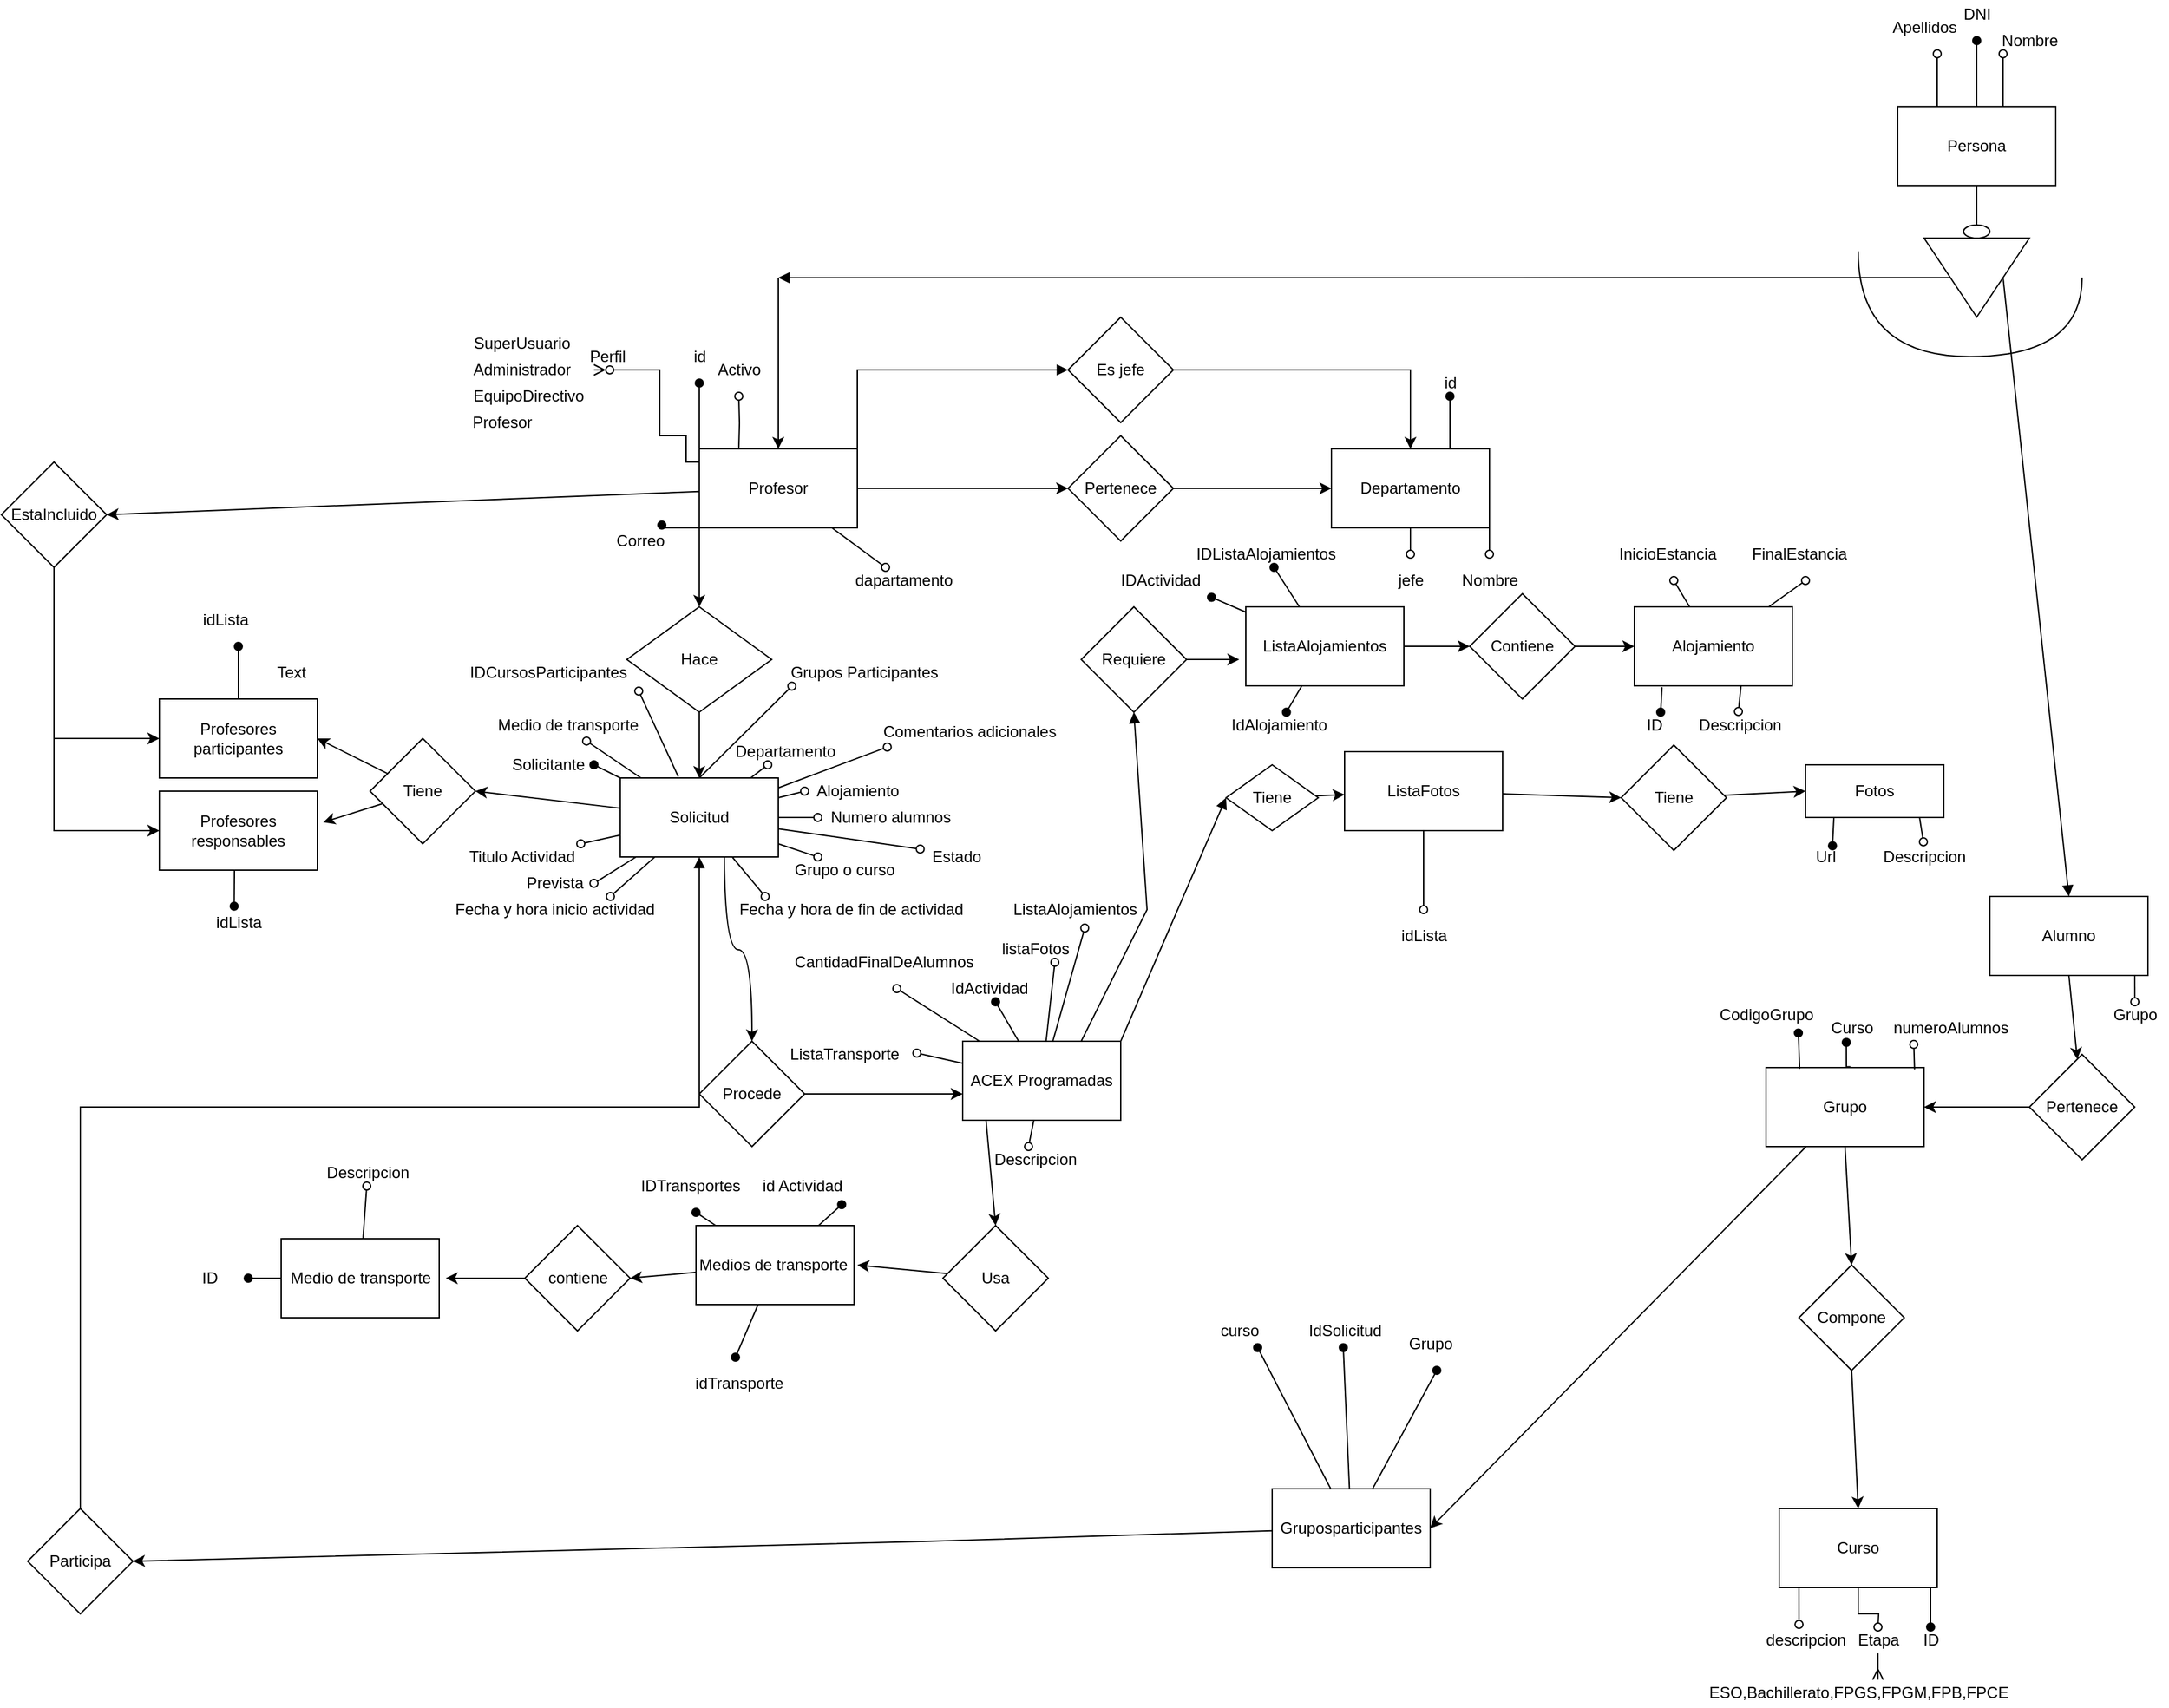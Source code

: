 <mxfile version="19.0.2" type="device"><diagram id="R2lEEEUBdFMjLlhIrx00" name="Page-1"><mxGraphModel dx="3546" dy="2181" grid="1" gridSize="10" guides="1" tooltips="1" connect="1" arrows="1" fold="1" page="1" pageScale="1" pageWidth="850" pageHeight="1100" math="0" shadow="0" extFonts="Permanent Marker^https://fonts.googleapis.com/css?family=Permanent+Marker"><root><mxCell id="0"/><mxCell id="1" parent="0"/><mxCell id="JxSoEKTKCqCzWXoLidXe-54" style="edgeStyle=orthogonalEdgeStyle;rounded=0;orthogonalLoop=1;jettySize=auto;html=1;endArrow=oval;endFill=1;entryX=0.831;entryY=-0.105;entryDx=0;entryDy=0;entryPerimeter=0;exitX=0;exitY=1;exitDx=0;exitDy=0;" edge="1" parent="1" source="JxSoEKTKCqCzWXoLidXe-1" target="JxSoEKTKCqCzWXoLidXe-55"><mxGeometry relative="1" as="geometry"><mxPoint x="-730" y="90" as="targetPoint"/></mxGeometry></mxCell><mxCell id="JxSoEKTKCqCzWXoLidXe-56" style="edgeStyle=orthogonalEdgeStyle;rounded=0;orthogonalLoop=1;jettySize=auto;html=1;endArrow=ERzeroToMany;endFill=0;" edge="1" parent="1" source="JxSoEKTKCqCzWXoLidXe-1"><mxGeometry relative="1" as="geometry"><mxPoint x="-770" as="targetPoint"/><Array as="points"><mxPoint x="-700" y="70"/><mxPoint x="-700" y="50"/><mxPoint x="-720" y="50"/><mxPoint x="-720"/></Array></mxGeometry></mxCell><mxCell id="JxSoEKTKCqCzWXoLidXe-62" style="edgeStyle=orthogonalEdgeStyle;rounded=0;orthogonalLoop=1;jettySize=auto;html=1;endArrow=oval;endFill=0;" edge="1" parent="1"><mxGeometry relative="1" as="geometry"><mxPoint x="-660" y="20" as="targetPoint"/><mxPoint x="-660" y="60" as="sourcePoint"/></mxGeometry></mxCell><mxCell id="JxSoEKTKCqCzWXoLidXe-126" style="edgeStyle=none;rounded=0;orthogonalLoop=1;jettySize=auto;html=1;entryX=0;entryY=0.5;entryDx=0;entryDy=0;endArrow=block;endFill=1;exitX=1;exitY=0;exitDx=0;exitDy=0;" edge="1" parent="1" source="JxSoEKTKCqCzWXoLidXe-1" target="JxSoEKTKCqCzWXoLidXe-2"><mxGeometry relative="1" as="geometry"><Array as="points"><mxPoint x="-570"/></Array></mxGeometry></mxCell><mxCell id="JxSoEKTKCqCzWXoLidXe-192" style="edgeStyle=none;rounded=0;orthogonalLoop=1;jettySize=auto;html=1;entryX=1;entryY=0.5;entryDx=0;entryDy=0;endArrow=classic;endFill=1;" edge="1" parent="1" source="JxSoEKTKCqCzWXoLidXe-1" target="JxSoEKTKCqCzWXoLidXe-191"><mxGeometry relative="1" as="geometry"/></mxCell><mxCell id="JxSoEKTKCqCzWXoLidXe-196" style="edgeStyle=none;rounded=0;orthogonalLoop=1;jettySize=auto;html=1;endArrow=oval;endFill=0;" edge="1" parent="1" source="JxSoEKTKCqCzWXoLidXe-1" target="JxSoEKTKCqCzWXoLidXe-195"><mxGeometry relative="1" as="geometry"/></mxCell><mxCell id="JxSoEKTKCqCzWXoLidXe-1" value="Profesor&lt;br&gt;" style="whiteSpace=wrap;html=1;" vertex="1" parent="1"><mxGeometry x="-690" y="60" width="120" height="60" as="geometry"/></mxCell><mxCell id="JxSoEKTKCqCzWXoLidXe-2" value="Es jefe" style="rhombus;whiteSpace=wrap;html=1;" vertex="1" parent="1"><mxGeometry x="-410" y="-40" width="80" height="80" as="geometry"/></mxCell><mxCell id="JxSoEKTKCqCzWXoLidXe-65" style="edgeStyle=orthogonalEdgeStyle;rounded=0;orthogonalLoop=1;jettySize=auto;html=1;exitX=0.75;exitY=0;exitDx=0;exitDy=0;endArrow=oval;endFill=1;" edge="1" parent="1" source="JxSoEKTKCqCzWXoLidXe-3"><mxGeometry relative="1" as="geometry"><mxPoint x="-120" y="20" as="targetPoint"/></mxGeometry></mxCell><mxCell id="JxSoEKTKCqCzWXoLidXe-69" style="edgeStyle=orthogonalEdgeStyle;rounded=0;orthogonalLoop=1;jettySize=auto;html=1;endArrow=oval;endFill=0;" edge="1" parent="1" source="JxSoEKTKCqCzWXoLidXe-3"><mxGeometry relative="1" as="geometry"><mxPoint x="-150" y="140" as="targetPoint"/></mxGeometry></mxCell><mxCell id="JxSoEKTKCqCzWXoLidXe-70" style="edgeStyle=orthogonalEdgeStyle;rounded=0;orthogonalLoop=1;jettySize=auto;html=1;endArrow=oval;endFill=0;exitX=1;exitY=1;exitDx=0;exitDy=0;" edge="1" parent="1" source="JxSoEKTKCqCzWXoLidXe-3"><mxGeometry relative="1" as="geometry"><mxPoint x="-90" y="140" as="targetPoint"/></mxGeometry></mxCell><mxCell id="JxSoEKTKCqCzWXoLidXe-3" value="Departamento" style="rounded=0;whiteSpace=wrap;html=1;" vertex="1" parent="1"><mxGeometry x="-210" y="60" width="120" height="60" as="geometry"/></mxCell><mxCell id="JxSoEKTKCqCzWXoLidXe-105" style="edgeStyle=none;rounded=0;orthogonalLoop=1;jettySize=auto;html=1;entryX=0.5;entryY=0;entryDx=0;entryDy=0;endArrow=classic;endFill=1;exitX=0.148;exitY=1.004;exitDx=0;exitDy=0;exitPerimeter=0;" edge="1" parent="1" source="JxSoEKTKCqCzWXoLidXe-4" target="JxSoEKTKCqCzWXoLidXe-104"><mxGeometry relative="1" as="geometry"/></mxCell><mxCell id="JxSoEKTKCqCzWXoLidXe-114" style="edgeStyle=none;rounded=0;orthogonalLoop=1;jettySize=auto;html=1;entryX=0.5;entryY=1;entryDx=0;entryDy=0;endArrow=block;endFill=1;exitX=0.75;exitY=0;exitDx=0;exitDy=0;" edge="1" parent="1" source="JxSoEKTKCqCzWXoLidXe-4" target="JxSoEKTKCqCzWXoLidXe-112"><mxGeometry relative="1" as="geometry"><Array as="points"><mxPoint x="-350" y="410"/></Array></mxGeometry></mxCell><mxCell id="JxSoEKTKCqCzWXoLidXe-121" style="edgeStyle=none;rounded=0;orthogonalLoop=1;jettySize=auto;html=1;entryX=0;entryY=0.5;entryDx=0;entryDy=0;endArrow=block;endFill=1;exitX=1;exitY=0;exitDx=0;exitDy=0;" edge="1" parent="1" source="JxSoEKTKCqCzWXoLidXe-4" target="JxSoEKTKCqCzWXoLidXe-120"><mxGeometry relative="1" as="geometry"><Array as="points"/></mxGeometry></mxCell><mxCell id="JxSoEKTKCqCzWXoLidXe-232" style="edgeStyle=none;rounded=0;orthogonalLoop=1;jettySize=auto;html=1;entryX=0.571;entryY=1;entryDx=0;entryDy=0;entryPerimeter=0;endArrow=oval;endFill=1;" edge="1" parent="1" source="JxSoEKTKCqCzWXoLidXe-4" target="JxSoEKTKCqCzWXoLidXe-231"><mxGeometry relative="1" as="geometry"/></mxCell><mxCell id="JxSoEKTKCqCzWXoLidXe-233" style="edgeStyle=none;rounded=0;orthogonalLoop=1;jettySize=auto;html=1;endArrow=oval;endFill=0;exitX=0.367;exitY=-0.017;exitDx=0;exitDy=0;exitPerimeter=0;entryX=1.031;entryY=1.2;entryDx=0;entryDy=0;entryPerimeter=0;" edge="1" parent="1" source="JxSoEKTKCqCzWXoLidXe-96" target="JxSoEKTKCqCzWXoLidXe-234"><mxGeometry relative="1" as="geometry"><mxPoint x="-520" y="590" as="targetPoint"/></mxGeometry></mxCell><mxCell id="JxSoEKTKCqCzWXoLidXe-235" style="edgeStyle=none;rounded=0;orthogonalLoop=1;jettySize=auto;html=1;endArrow=oval;endFill=0;entryX=0.079;entryY=1.012;entryDx=0;entryDy=0;entryPerimeter=0;exitX=0.5;exitY=0;exitDx=0;exitDy=0;" edge="1" parent="1" source="JxSoEKTKCqCzWXoLidXe-96" target="JxSoEKTKCqCzWXoLidXe-236"><mxGeometry relative="1" as="geometry"><mxPoint x="-330" y="510" as="targetPoint"/></mxGeometry></mxCell><mxCell id="JxSoEKTKCqCzWXoLidXe-263" style="edgeStyle=none;rounded=0;orthogonalLoop=1;jettySize=auto;html=1;endArrow=oval;endFill=0;" edge="1" parent="1" source="JxSoEKTKCqCzWXoLidXe-4"><mxGeometry relative="1" as="geometry"><mxPoint x="-420" y="450" as="targetPoint"/></mxGeometry></mxCell><mxCell id="JxSoEKTKCqCzWXoLidXe-266" style="edgeStyle=none;rounded=0;orthogonalLoop=1;jettySize=auto;html=1;endArrow=oval;endFill=0;entryX=1.052;entryY=0.45;entryDx=0;entryDy=0;entryPerimeter=0;" edge="1" parent="1" source="JxSoEKTKCqCzWXoLidXe-4" target="JxSoEKTKCqCzWXoLidXe-265"><mxGeometry relative="1" as="geometry"><mxPoint x="-520" y="550" as="targetPoint"/></mxGeometry></mxCell><mxCell id="JxSoEKTKCqCzWXoLidXe-267" style="edgeStyle=none;rounded=0;orthogonalLoop=1;jettySize=auto;html=1;endArrow=oval;endFill=0;entryX=0.57;entryY=1.2;entryDx=0;entryDy=0;entryPerimeter=0;" edge="1" parent="1" source="JxSoEKTKCqCzWXoLidXe-4" target="JxSoEKTKCqCzWXoLidXe-268"><mxGeometry relative="1" as="geometry"><mxPoint x="-380" y="430" as="targetPoint"/></mxGeometry></mxCell><mxCell id="JxSoEKTKCqCzWXoLidXe-269" style="edgeStyle=none;rounded=0;orthogonalLoop=1;jettySize=auto;html=1;endArrow=oval;endFill=0;" edge="1" parent="1" source="JxSoEKTKCqCzWXoLidXe-4"><mxGeometry relative="1" as="geometry"><mxPoint x="-440" y="590" as="targetPoint"/></mxGeometry></mxCell><mxCell id="JxSoEKTKCqCzWXoLidXe-272" style="edgeStyle=none;rounded=0;orthogonalLoop=1;jettySize=auto;html=1;endArrow=oval;endFill=0;" edge="1" parent="1" source="JxSoEKTKCqCzWXoLidXe-4"><mxGeometry relative="1" as="geometry"><mxPoint x="-540" y="470" as="targetPoint"/></mxGeometry></mxCell><mxCell id="JxSoEKTKCqCzWXoLidXe-4" value="ACEX Programadas" style="whiteSpace=wrap;html=1;" vertex="1" parent="1"><mxGeometry x="-490" y="510" width="120" height="60" as="geometry"/></mxCell><mxCell id="JxSoEKTKCqCzWXoLidXe-5" value="Hace" style="rhombus;whiteSpace=wrap;html=1;" vertex="1" parent="1"><mxGeometry x="-745" y="180" width="110" height="80" as="geometry"/></mxCell><mxCell id="JxSoEKTKCqCzWXoLidXe-9" value="Pertenece" style="rhombus;whiteSpace=wrap;html=1;" vertex="1" parent="1"><mxGeometry x="320" y="520" width="80" height="80" as="geometry"/></mxCell><mxCell id="JxSoEKTKCqCzWXoLidXe-10" value="Alumno" style="whiteSpace=wrap;html=1;" vertex="1" parent="1"><mxGeometry x="290" y="400" width="120" height="60" as="geometry"/></mxCell><mxCell id="JxSoEKTKCqCzWXoLidXe-215" style="edgeStyle=none;rounded=0;orthogonalLoop=1;jettySize=auto;html=1;entryX=1;entryY=0.5;entryDx=0;entryDy=0;endArrow=classic;endFill=1;" edge="1" parent="1" source="JxSoEKTKCqCzWXoLidXe-11" target="JxSoEKTKCqCzWXoLidXe-212"><mxGeometry relative="1" as="geometry"/></mxCell><mxCell id="JxSoEKTKCqCzWXoLidXe-11" value="Grupo&lt;br&gt;" style="whiteSpace=wrap;html=1;" vertex="1" parent="1"><mxGeometry x="120" y="530" width="120" height="60" as="geometry"/></mxCell><mxCell id="JxSoEKTKCqCzWXoLidXe-12" value="Compone&lt;br&gt;" style="rhombus;whiteSpace=wrap;html=1;" vertex="1" parent="1"><mxGeometry x="145" y="680" width="80" height="80" as="geometry"/></mxCell><mxCell id="JxSoEKTKCqCzWXoLidXe-73" style="edgeStyle=orthogonalEdgeStyle;rounded=0;orthogonalLoop=1;jettySize=auto;html=1;endArrow=oval;endFill=0;" edge="1" parent="1" source="JxSoEKTKCqCzWXoLidXe-13"><mxGeometry relative="1" as="geometry"><mxPoint x="205" y="955" as="targetPoint"/></mxGeometry></mxCell><mxCell id="JxSoEKTKCqCzWXoLidXe-76" style="edgeStyle=orthogonalEdgeStyle;rounded=0;orthogonalLoop=1;jettySize=auto;html=1;endArrow=oval;endFill=0;exitX=0;exitY=1;exitDx=0;exitDy=0;entryX=0.438;entryY=-0.1;entryDx=0;entryDy=0;entryPerimeter=0;" edge="1" parent="1" source="JxSoEKTKCqCzWXoLidXe-13" target="JxSoEKTKCqCzWXoLidXe-75"><mxGeometry relative="1" as="geometry"><mxPoint x="145" y="945" as="targetPoint"/></mxGeometry></mxCell><mxCell id="JxSoEKTKCqCzWXoLidXe-13" value="Curso" style="whiteSpace=wrap;html=1;rotation=0;" vertex="1" parent="1"><mxGeometry x="130" y="865" width="120" height="60" as="geometry"/></mxCell><mxCell id="JxSoEKTKCqCzWXoLidXe-15" value="" style="endArrow=classic;html=1;rounded=0;entryX=0.5;entryY=0;entryDx=0;entryDy=0;exitX=1;exitY=0.5;exitDx=0;exitDy=0;" edge="1" parent="1" source="JxSoEKTKCqCzWXoLidXe-2" target="JxSoEKTKCqCzWXoLidXe-3"><mxGeometry width="50" height="50" relative="1" as="geometry"><mxPoint x="-440" y="380" as="sourcePoint"/><mxPoint x="-390" y="330" as="targetPoint"/><Array as="points"><mxPoint x="-150"/></Array></mxGeometry></mxCell><mxCell id="JxSoEKTKCqCzWXoLidXe-16" value="Pertenece" style="rhombus;whiteSpace=wrap;html=1;" vertex="1" parent="1"><mxGeometry x="-410" y="50" width="80" height="80" as="geometry"/></mxCell><mxCell id="JxSoEKTKCqCzWXoLidXe-17" value="" style="endArrow=classic;html=1;rounded=0;entryX=0;entryY=0.5;entryDx=0;entryDy=0;exitX=1;exitY=0.5;exitDx=0;exitDy=0;" edge="1" parent="1" source="JxSoEKTKCqCzWXoLidXe-1" target="JxSoEKTKCqCzWXoLidXe-16"><mxGeometry width="50" height="50" relative="1" as="geometry"><mxPoint x="390" y="430" as="sourcePoint"/><mxPoint x="440" y="380" as="targetPoint"/></mxGeometry></mxCell><mxCell id="JxSoEKTKCqCzWXoLidXe-18" value="" style="endArrow=classic;html=1;rounded=0;entryX=0;entryY=0.5;entryDx=0;entryDy=0;exitX=1;exitY=0.5;exitDx=0;exitDy=0;" edge="1" parent="1" source="JxSoEKTKCqCzWXoLidXe-16" target="JxSoEKTKCqCzWXoLidXe-3"><mxGeometry width="50" height="50" relative="1" as="geometry"><mxPoint x="-440" y="380" as="sourcePoint"/><mxPoint x="-390" y="330" as="targetPoint"/></mxGeometry></mxCell><mxCell id="JxSoEKTKCqCzWXoLidXe-21" value="" style="endArrow=classic;html=1;rounded=0;exitX=0.5;exitY=1;exitDx=0;exitDy=0;entryX=0.5;entryY=0;entryDx=0;entryDy=0;" edge="1" parent="1" source="JxSoEKTKCqCzWXoLidXe-5" target="JxSoEKTKCqCzWXoLidXe-96"><mxGeometry width="50" height="50" relative="1" as="geometry"><mxPoint x="-390" y="320" as="sourcePoint"/><mxPoint x="-770" y="290" as="targetPoint"/></mxGeometry></mxCell><mxCell id="JxSoEKTKCqCzWXoLidXe-23" value="" style="endArrow=classic;html=1;rounded=0;exitX=0.5;exitY=1;exitDx=0;exitDy=0;" edge="1" parent="1" source="JxSoEKTKCqCzWXoLidXe-10" target="JxSoEKTKCqCzWXoLidXe-9"><mxGeometry width="50" height="50" relative="1" as="geometry"><mxPoint x="205" y="500" as="sourcePoint"/><mxPoint x="255" y="450" as="targetPoint"/></mxGeometry></mxCell><mxCell id="JxSoEKTKCqCzWXoLidXe-24" value="" style="endArrow=classic;html=1;rounded=0;exitX=0;exitY=0.5;exitDx=0;exitDy=0;entryX=1;entryY=0.5;entryDx=0;entryDy=0;" edge="1" parent="1" source="JxSoEKTKCqCzWXoLidXe-9" target="JxSoEKTKCqCzWXoLidXe-11"><mxGeometry width="50" height="50" relative="1" as="geometry"><mxPoint x="205" y="500" as="sourcePoint"/><mxPoint x="255" y="450" as="targetPoint"/></mxGeometry></mxCell><mxCell id="JxSoEKTKCqCzWXoLidXe-25" value="" style="endArrow=classic;html=1;rounded=0;exitX=0.5;exitY=1;exitDx=0;exitDy=0;entryX=0.5;entryY=0;entryDx=0;entryDy=0;" edge="1" parent="1" source="JxSoEKTKCqCzWXoLidXe-11" target="JxSoEKTKCqCzWXoLidXe-12"><mxGeometry width="50" height="50" relative="1" as="geometry"><mxPoint x="390" y="430" as="sourcePoint"/><mxPoint x="440" y="380" as="targetPoint"/></mxGeometry></mxCell><mxCell id="JxSoEKTKCqCzWXoLidXe-26" value="" style="endArrow=classic;html=1;rounded=0;entryX=0.5;entryY=0;entryDx=0;entryDy=0;exitX=0.5;exitY=1;exitDx=0;exitDy=0;" edge="1" parent="1" source="JxSoEKTKCqCzWXoLidXe-12" target="JxSoEKTKCqCzWXoLidXe-13"><mxGeometry width="50" height="50" relative="1" as="geometry"><mxPoint x="308" y="895" as="sourcePoint"/><mxPoint x="485" y="555" as="targetPoint"/></mxGeometry></mxCell><mxCell id="JxSoEKTKCqCzWXoLidXe-33" value="" style="endArrow=classic;html=1;rounded=0;entryX=0.5;entryY=0;entryDx=0;entryDy=0;exitX=0;exitY=1;exitDx=0;exitDy=0;" edge="1" parent="1" source="JxSoEKTKCqCzWXoLidXe-1" target="JxSoEKTKCqCzWXoLidXe-5"><mxGeometry width="50" height="50" relative="1" as="geometry"><mxPoint x="90" y="260" as="sourcePoint"/><mxPoint x="140" y="210" as="targetPoint"/></mxGeometry></mxCell><mxCell id="JxSoEKTKCqCzWXoLidXe-46" style="edgeStyle=orthogonalEdgeStyle;rounded=0;orthogonalLoop=1;jettySize=auto;html=1;endArrow=oval;endFill=1;" edge="1" parent="1" source="JxSoEKTKCqCzWXoLidXe-34"><mxGeometry relative="1" as="geometry"><mxPoint x="280" y="-250.09" as="targetPoint"/></mxGeometry></mxCell><mxCell id="JxSoEKTKCqCzWXoLidXe-48" style="edgeStyle=orthogonalEdgeStyle;rounded=0;orthogonalLoop=1;jettySize=auto;html=1;endArrow=oval;endFill=0;" edge="1" parent="1" source="JxSoEKTKCqCzWXoLidXe-34"><mxGeometry relative="1" as="geometry"><mxPoint x="300" y="-240.09" as="targetPoint"/><Array as="points"><mxPoint x="300" y="-230.09"/></Array></mxGeometry></mxCell><mxCell id="JxSoEKTKCqCzWXoLidXe-34" value="Persona&lt;br&gt;" style="rounded=0;whiteSpace=wrap;html=1;" vertex="1" parent="1"><mxGeometry x="220" y="-200.09" width="120" height="60" as="geometry"/></mxCell><mxCell id="JxSoEKTKCqCzWXoLidXe-127" style="edgeStyle=none;rounded=0;orthogonalLoop=1;jettySize=auto;html=1;exitX=0.5;exitY=0;exitDx=0;exitDy=0;entryX=0.5;entryY=0;entryDx=0;entryDy=0;endArrow=block;endFill=1;" edge="1" parent="1" source="JxSoEKTKCqCzWXoLidXe-35" target="JxSoEKTKCqCzWXoLidXe-10"><mxGeometry relative="1" as="geometry"/></mxCell><mxCell id="JxSoEKTKCqCzWXoLidXe-128" style="edgeStyle=none;rounded=0;orthogonalLoop=1;jettySize=auto;html=1;exitX=0.5;exitY=1;exitDx=0;exitDy=0;endArrow=block;endFill=1;" edge="1" parent="1" source="JxSoEKTKCqCzWXoLidXe-35"><mxGeometry relative="1" as="geometry"><mxPoint x="-630.0" y="-70" as="targetPoint"/></mxGeometry></mxCell><mxCell id="JxSoEKTKCqCzWXoLidXe-35" value="" style="triangle;whiteSpace=wrap;html=1;rotation=90;" vertex="1" parent="1"><mxGeometry x="250" y="-110.09" width="60" height="80" as="geometry"/></mxCell><mxCell id="JxSoEKTKCqCzWXoLidXe-36" value="" style="ellipse;whiteSpace=wrap;html=1;" vertex="1" parent="1"><mxGeometry x="270" y="-110.09" width="20" height="10" as="geometry"/></mxCell><mxCell id="JxSoEKTKCqCzWXoLidXe-37" value="" style="endArrow=none;html=1;rounded=0;entryX=0.5;entryY=1;entryDx=0;entryDy=0;exitX=0.5;exitY=0;exitDx=0;exitDy=0;" edge="1" parent="1" source="JxSoEKTKCqCzWXoLidXe-36" target="JxSoEKTKCqCzWXoLidXe-34"><mxGeometry width="50" height="50" relative="1" as="geometry"><mxPoint x="130" y="-60.09" as="sourcePoint"/><mxPoint x="180" y="-110.09" as="targetPoint"/></mxGeometry></mxCell><mxCell id="JxSoEKTKCqCzWXoLidXe-38" value="" style="endArrow=none;html=1;rounded=0;edgeStyle=orthogonalEdgeStyle;curved=1;" edge="1" parent="1"><mxGeometry width="50" height="50" relative="1" as="geometry"><mxPoint x="360" y="-70.09" as="sourcePoint"/><mxPoint x="190" y="-90.09" as="targetPoint"/><Array as="points"><mxPoint x="360" y="-10.09"/><mxPoint x="190" y="-10.09"/></Array></mxGeometry></mxCell><mxCell id="JxSoEKTKCqCzWXoLidXe-41" value="" style="endArrow=classic;html=1;rounded=0;entryX=0.5;entryY=0;entryDx=0;entryDy=0;" edge="1" parent="1" target="JxSoEKTKCqCzWXoLidXe-1"><mxGeometry width="50" height="50" relative="1" as="geometry"><mxPoint x="-630" y="-70" as="sourcePoint"/><mxPoint x="-620" y="-40" as="targetPoint"/></mxGeometry></mxCell><mxCell id="JxSoEKTKCqCzWXoLidXe-47" value="DNI" style="text;html=1;align=center;verticalAlign=middle;resizable=0;points=[];autosize=1;strokeColor=none;fillColor=none;" vertex="1" parent="1"><mxGeometry x="260" y="-280.09" width="40" height="20" as="geometry"/></mxCell><mxCell id="JxSoEKTKCqCzWXoLidXe-49" value="Nombre" style="text;html=1;align=center;verticalAlign=middle;resizable=0;points=[];autosize=1;strokeColor=none;fillColor=none;" vertex="1" parent="1"><mxGeometry x="290" y="-260.09" width="60" height="20" as="geometry"/></mxCell><mxCell id="JxSoEKTKCqCzWXoLidXe-50" style="edgeStyle=orthogonalEdgeStyle;rounded=0;orthogonalLoop=1;jettySize=auto;html=1;endArrow=oval;endFill=0;" edge="1" parent="1"><mxGeometry relative="1" as="geometry"><mxPoint x="250" y="-240.09" as="targetPoint"/><mxPoint x="250" y="-200.09" as="sourcePoint"/><Array as="points"><mxPoint x="250" y="-230.09"/></Array></mxGeometry></mxCell><mxCell id="JxSoEKTKCqCzWXoLidXe-51" value="Apellidos" style="text;html=1;align=center;verticalAlign=middle;resizable=0;points=[];autosize=1;strokeColor=none;fillColor=none;" vertex="1" parent="1"><mxGeometry x="210" y="-270.09" width="60" height="20" as="geometry"/></mxCell><mxCell id="JxSoEKTKCqCzWXoLidXe-52" style="edgeStyle=orthogonalEdgeStyle;rounded=0;orthogonalLoop=1;jettySize=auto;html=1;endArrow=oval;endFill=1;" edge="1" parent="1"><mxGeometry relative="1" as="geometry"><mxPoint x="-690" y="10" as="targetPoint"/><mxPoint x="-690" y="60" as="sourcePoint"/></mxGeometry></mxCell><mxCell id="JxSoEKTKCqCzWXoLidXe-53" value="id" style="text;html=1;align=center;verticalAlign=middle;resizable=0;points=[];autosize=1;strokeColor=none;fillColor=none;" vertex="1" parent="1"><mxGeometry x="-700" y="-20" width="20" height="20" as="geometry"/></mxCell><mxCell id="JxSoEKTKCqCzWXoLidXe-55" value="Correo" style="text;html=1;align=center;verticalAlign=middle;resizable=0;points=[];autosize=1;strokeColor=none;fillColor=none;" vertex="1" parent="1"><mxGeometry x="-760" y="120" width="50" height="20" as="geometry"/></mxCell><mxCell id="JxSoEKTKCqCzWXoLidXe-57" value="SuperUsuario" style="text;html=1;align=center;verticalAlign=middle;resizable=0;points=[];autosize=1;strokeColor=none;fillColor=none;" vertex="1" parent="1"><mxGeometry x="-870" y="-30" width="90" height="20" as="geometry"/></mxCell><mxCell id="JxSoEKTKCqCzWXoLidXe-59" value="Administrador" style="text;html=1;align=center;verticalAlign=middle;resizable=0;points=[];autosize=1;strokeColor=none;fillColor=none;" vertex="1" parent="1"><mxGeometry x="-870" y="-10" width="90" height="20" as="geometry"/></mxCell><mxCell id="JxSoEKTKCqCzWXoLidXe-60" value="EquipoDirectivo" style="text;html=1;align=center;verticalAlign=middle;resizable=0;points=[];autosize=1;strokeColor=none;fillColor=none;" vertex="1" parent="1"><mxGeometry x="-870" y="10" width="100" height="20" as="geometry"/></mxCell><mxCell id="JxSoEKTKCqCzWXoLidXe-61" value="Profesor" style="text;html=1;align=center;verticalAlign=middle;resizable=0;points=[];autosize=1;strokeColor=none;fillColor=none;" vertex="1" parent="1"><mxGeometry x="-870" y="30" width="60" height="20" as="geometry"/></mxCell><mxCell id="JxSoEKTKCqCzWXoLidXe-63" value="Activo" style="text;html=1;align=center;verticalAlign=middle;resizable=0;points=[];autosize=1;strokeColor=none;fillColor=none;" vertex="1" parent="1"><mxGeometry x="-685" y="-10" width="50" height="20" as="geometry"/></mxCell><mxCell id="JxSoEKTKCqCzWXoLidXe-64" value="id" style="text;html=1;align=center;verticalAlign=middle;resizable=0;points=[];autosize=1;strokeColor=none;fillColor=none;" vertex="1" parent="1"><mxGeometry x="-130" width="20" height="20" as="geometry"/></mxCell><mxCell id="JxSoEKTKCqCzWXoLidXe-66" value="jefe" style="text;html=1;align=center;verticalAlign=middle;resizable=0;points=[];autosize=1;strokeColor=none;fillColor=none;" vertex="1" parent="1"><mxGeometry x="-165" y="150" width="30" height="20" as="geometry"/></mxCell><mxCell id="JxSoEKTKCqCzWXoLidXe-72" value="Nombre" style="text;html=1;align=center;verticalAlign=middle;resizable=0;points=[];autosize=1;strokeColor=none;fillColor=none;" vertex="1" parent="1"><mxGeometry x="-120" y="150" width="60" height="20" as="geometry"/></mxCell><mxCell id="JxSoEKTKCqCzWXoLidXe-82" style="edgeStyle=orthogonalEdgeStyle;rounded=0;orthogonalLoop=1;jettySize=auto;html=1;endArrow=ERmany;endFill=0;" edge="1" parent="1" source="JxSoEKTKCqCzWXoLidXe-74"><mxGeometry relative="1" as="geometry"><mxPoint x="205" y="995" as="targetPoint"/></mxGeometry></mxCell><mxCell id="JxSoEKTKCqCzWXoLidXe-74" value="Etapa" style="text;html=1;align=center;verticalAlign=middle;resizable=0;points=[];autosize=1;strokeColor=none;fillColor=none;" vertex="1" parent="1"><mxGeometry x="180" y="955" width="50" height="20" as="geometry"/></mxCell><mxCell id="JxSoEKTKCqCzWXoLidXe-75" value="descripcion" style="text;html=1;align=center;verticalAlign=middle;resizable=0;points=[];autosize=1;strokeColor=none;fillColor=none;" vertex="1" parent="1"><mxGeometry x="110" y="955" width="80" height="20" as="geometry"/></mxCell><mxCell id="JxSoEKTKCqCzWXoLidXe-79" style="edgeStyle=orthogonalEdgeStyle;rounded=0;orthogonalLoop=1;jettySize=auto;html=1;endArrow=oval;endFill=1;" edge="1" parent="1"><mxGeometry relative="1" as="geometry"><mxPoint x="245" y="955" as="targetPoint"/><mxPoint x="245" y="925" as="sourcePoint"/></mxGeometry></mxCell><mxCell id="JxSoEKTKCqCzWXoLidXe-81" value="ID" style="text;html=1;align=center;verticalAlign=middle;resizable=0;points=[];autosize=1;strokeColor=none;fillColor=none;" vertex="1" parent="1"><mxGeometry x="230" y="955" width="30" height="20" as="geometry"/></mxCell><mxCell id="JxSoEKTKCqCzWXoLidXe-83" value="ESO,Bachillerato,FPGS,FPGM,FPB,FPCE" style="text;html=1;align=center;verticalAlign=middle;resizable=0;points=[];autosize=1;strokeColor=none;fillColor=none;" vertex="1" parent="1"><mxGeometry x="70" y="995" width="240" height="20" as="geometry"/></mxCell><mxCell id="JxSoEKTKCqCzWXoLidXe-84" value="Perfil" style="text;html=1;align=center;verticalAlign=middle;resizable=0;points=[];autosize=1;strokeColor=none;fillColor=none;" vertex="1" parent="1"><mxGeometry x="-780" y="-20" width="40" height="20" as="geometry"/></mxCell><mxCell id="JxSoEKTKCqCzWXoLidXe-85" value="numeroAlumnos" style="text;html=1;align=center;verticalAlign=middle;resizable=0;points=[];autosize=1;strokeColor=none;fillColor=none;" vertex="1" parent="1"><mxGeometry x="210" y="490" width="100" height="20" as="geometry"/></mxCell><mxCell id="JxSoEKTKCqCzWXoLidXe-86" value="Curso" style="text;html=1;align=center;verticalAlign=middle;resizable=0;points=[];autosize=1;strokeColor=none;fillColor=none;" vertex="1" parent="1"><mxGeometry x="160" y="490" width="50" height="20" as="geometry"/></mxCell><mxCell id="JxSoEKTKCqCzWXoLidXe-87" value="CodigoGrupo" style="text;html=1;align=center;verticalAlign=middle;resizable=0;points=[];autosize=1;strokeColor=none;fillColor=none;" vertex="1" parent="1"><mxGeometry x="75" y="480" width="90" height="20" as="geometry"/></mxCell><mxCell id="JxSoEKTKCqCzWXoLidXe-90" style="edgeStyle=orthogonalEdgeStyle;rounded=0;orthogonalLoop=1;jettySize=auto;html=1;endArrow=oval;endFill=1;exitX=0.534;exitY=-0.011;exitDx=0;exitDy=0;entryX=0.419;entryY=1.044;entryDx=0;entryDy=0;entryPerimeter=0;exitPerimeter=0;" edge="1" parent="1" source="JxSoEKTKCqCzWXoLidXe-11" target="JxSoEKTKCqCzWXoLidXe-86"><mxGeometry relative="1" as="geometry"><mxPoint x="179.54" y="488" as="targetPoint"/><mxPoint x="179.5" y="460" as="sourcePoint"/></mxGeometry></mxCell><mxCell id="JxSoEKTKCqCzWXoLidXe-91" style="edgeStyle=orthogonalEdgeStyle;rounded=0;orthogonalLoop=1;jettySize=auto;html=1;endArrow=oval;endFill=0;exitX=0.94;exitY=0.023;exitDx=0;exitDy=0;entryX=0.222;entryY=1.121;entryDx=0;entryDy=0;entryPerimeter=0;exitPerimeter=0;" edge="1" parent="1" source="JxSoEKTKCqCzWXoLidXe-11" target="JxSoEKTKCqCzWXoLidXe-85"><mxGeometry relative="1" as="geometry"><mxPoint x="240.04" y="488" as="targetPoint"/><mxPoint x="240" y="460" as="sourcePoint"/></mxGeometry></mxCell><mxCell id="JxSoEKTKCqCzWXoLidXe-92" style="edgeStyle=orthogonalEdgeStyle;rounded=0;orthogonalLoop=1;jettySize=auto;html=1;endArrow=oval;endFill=1;exitX=0.213;exitY=0.015;exitDx=0;exitDy=0;entryX=0.773;entryY=1.185;entryDx=0;entryDy=0;entryPerimeter=0;exitPerimeter=0;" edge="1" parent="1" source="JxSoEKTKCqCzWXoLidXe-11" target="JxSoEKTKCqCzWXoLidXe-87"><mxGeometry relative="1" as="geometry"><mxPoint x="140" y="470" as="targetPoint"/><mxPoint x="140" y="460" as="sourcePoint"/></mxGeometry></mxCell><mxCell id="JxSoEKTKCqCzWXoLidXe-93" value="Grupo" style="text;html=1;align=center;verticalAlign=middle;resizable=0;points=[];autosize=1;strokeColor=none;fillColor=none;" vertex="1" parent="1"><mxGeometry x="375" y="480" width="50" height="20" as="geometry"/></mxCell><mxCell id="JxSoEKTKCqCzWXoLidXe-94" style="edgeStyle=orthogonalEdgeStyle;rounded=0;orthogonalLoop=1;jettySize=auto;html=1;endArrow=oval;endFill=0;entryX=0.438;entryY=-0.1;entryDx=0;entryDy=0;entryPerimeter=0;" edge="1" parent="1"><mxGeometry relative="1" as="geometry"><mxPoint x="400.04" y="480" as="targetPoint"/><mxPoint x="400" y="460" as="sourcePoint"/></mxGeometry></mxCell><mxCell id="JxSoEKTKCqCzWXoLidXe-99" style="edgeStyle=orthogonalEdgeStyle;curved=1;rounded=0;orthogonalLoop=1;jettySize=auto;html=1;endArrow=classic;endFill=1;" edge="1" parent="1" target="JxSoEKTKCqCzWXoLidXe-98"><mxGeometry relative="1" as="geometry"><mxPoint x="-671" y="370" as="sourcePoint"/></mxGeometry></mxCell><mxCell id="JxSoEKTKCqCzWXoLidXe-149" style="edgeStyle=none;rounded=0;orthogonalLoop=1;jettySize=auto;html=1;endArrow=oval;endFill=1;entryX=1;entryY=0.5;entryDx=0;entryDy=0;entryPerimeter=0;" edge="1" parent="1" source="JxSoEKTKCqCzWXoLidXe-96" target="JxSoEKTKCqCzWXoLidXe-150"><mxGeometry relative="1" as="geometry"><mxPoint x="-790.0" y="340" as="targetPoint"/></mxGeometry></mxCell><mxCell id="JxSoEKTKCqCzWXoLidXe-151" style="edgeStyle=none;rounded=0;orthogonalLoop=1;jettySize=auto;html=1;endArrow=oval;endFill=0;" edge="1" parent="1" source="JxSoEKTKCqCzWXoLidXe-96" target="JxSoEKTKCqCzWXoLidXe-152"><mxGeometry relative="1" as="geometry"><mxPoint x="-780.0" y="310" as="targetPoint"/></mxGeometry></mxCell><mxCell id="JxSoEKTKCqCzWXoLidXe-153" style="edgeStyle=none;rounded=0;orthogonalLoop=1;jettySize=auto;html=1;endArrow=oval;endFill=0;" edge="1" parent="1" source="JxSoEKTKCqCzWXoLidXe-96"><mxGeometry relative="1" as="geometry"><mxPoint x="-780.0" y="360" as="targetPoint"/></mxGeometry></mxCell><mxCell id="JxSoEKTKCqCzWXoLidXe-155" style="edgeStyle=none;rounded=0;orthogonalLoop=1;jettySize=auto;html=1;endArrow=oval;endFill=0;" edge="1" parent="1" source="JxSoEKTKCqCzWXoLidXe-96"><mxGeometry relative="1" as="geometry"><mxPoint x="-770" y="390" as="targetPoint"/></mxGeometry></mxCell><mxCell id="JxSoEKTKCqCzWXoLidXe-157" style="edgeStyle=none;rounded=0;orthogonalLoop=1;jettySize=auto;html=1;endArrow=oval;endFill=0;entryX=0.62;entryY=1.098;entryDx=0;entryDy=0;entryPerimeter=0;" edge="1" parent="1" source="JxSoEKTKCqCzWXoLidXe-96" target="JxSoEKTKCqCzWXoLidXe-158"><mxGeometry relative="1" as="geometry"><mxPoint x="-750" y="290.0" as="targetPoint"/></mxGeometry></mxCell><mxCell id="JxSoEKTKCqCzWXoLidXe-160" style="edgeStyle=none;rounded=0;orthogonalLoop=1;jettySize=auto;html=1;entryX=0.75;entryY=0;entryDx=0;entryDy=0;entryPerimeter=0;endArrow=oval;endFill=0;" edge="1" parent="1" source="JxSoEKTKCqCzWXoLidXe-96" target="JxSoEKTKCqCzWXoLidXe-159"><mxGeometry relative="1" as="geometry"/></mxCell><mxCell id="JxSoEKTKCqCzWXoLidXe-161" style="edgeStyle=none;rounded=0;orthogonalLoop=1;jettySize=auto;html=1;endArrow=oval;endFill=0;" edge="1" parent="1" source="JxSoEKTKCqCzWXoLidXe-96"><mxGeometry relative="1" as="geometry"><mxPoint x="-640" y="400" as="targetPoint"/></mxGeometry></mxCell><mxCell id="JxSoEKTKCqCzWXoLidXe-164" style="edgeStyle=none;rounded=0;orthogonalLoop=1;jettySize=auto;html=1;endArrow=oval;endFill=0;" edge="1" parent="1" source="JxSoEKTKCqCzWXoLidXe-96"><mxGeometry relative="1" as="geometry"><mxPoint x="-600" y="370" as="targetPoint"/></mxGeometry></mxCell><mxCell id="JxSoEKTKCqCzWXoLidXe-166" style="edgeStyle=none;rounded=0;orthogonalLoop=1;jettySize=auto;html=1;endArrow=oval;endFill=0;" edge="1" parent="1" source="JxSoEKTKCqCzWXoLidXe-96"><mxGeometry relative="1" as="geometry"><mxPoint x="-600" y="340.0" as="targetPoint"/></mxGeometry></mxCell><mxCell id="JxSoEKTKCqCzWXoLidXe-168" style="edgeStyle=none;rounded=0;orthogonalLoop=1;jettySize=auto;html=1;endArrow=oval;endFill=0;" edge="1" parent="1" source="JxSoEKTKCqCzWXoLidXe-96"><mxGeometry relative="1" as="geometry"><mxPoint x="-610" y="320.0" as="targetPoint"/></mxGeometry></mxCell><mxCell id="JxSoEKTKCqCzWXoLidXe-175" style="edgeStyle=none;rounded=0;orthogonalLoop=1;jettySize=auto;html=1;entryX=0.085;entryY=1.075;entryDx=0;entryDy=0;entryPerimeter=0;endArrow=oval;endFill=0;" edge="1" parent="1" source="JxSoEKTKCqCzWXoLidXe-96" target="JxSoEKTKCqCzWXoLidXe-174"><mxGeometry relative="1" as="geometry"/></mxCell><mxCell id="JxSoEKTKCqCzWXoLidXe-188" style="edgeStyle=none;rounded=0;orthogonalLoop=1;jettySize=auto;html=1;entryX=1;entryY=0.5;entryDx=0;entryDy=0;endArrow=classic;endFill=1;" edge="1" parent="1" source="JxSoEKTKCqCzWXoLidXe-96" target="JxSoEKTKCqCzWXoLidXe-186"><mxGeometry relative="1" as="geometry"/></mxCell><mxCell id="JxSoEKTKCqCzWXoLidXe-274" style="edgeStyle=none;rounded=0;orthogonalLoop=1;jettySize=auto;html=1;entryX=-0.045;entryY=0.2;entryDx=0;entryDy=0;entryPerimeter=0;endArrow=oval;endFill=0;" edge="1" parent="1" source="JxSoEKTKCqCzWXoLidXe-96" target="JxSoEKTKCqCzWXoLidXe-273"><mxGeometry relative="1" as="geometry"/></mxCell><mxCell id="JxSoEKTKCqCzWXoLidXe-96" value="Solicitud" style="whiteSpace=wrap;html=1;" vertex="1" parent="1"><mxGeometry x="-750" y="310" width="120" height="60" as="geometry"/></mxCell><mxCell id="JxSoEKTKCqCzWXoLidXe-102" style="rounded=0;orthogonalLoop=1;jettySize=auto;html=1;entryX=0;entryY=0.667;entryDx=0;entryDy=0;endArrow=classic;endFill=1;entryPerimeter=0;" edge="1" parent="1" source="JxSoEKTKCqCzWXoLidXe-98" target="JxSoEKTKCqCzWXoLidXe-4"><mxGeometry relative="1" as="geometry"/></mxCell><mxCell id="JxSoEKTKCqCzWXoLidXe-98" value="Procede" style="rhombus;whiteSpace=wrap;html=1;" vertex="1" parent="1"><mxGeometry x="-690" y="510" width="80" height="80" as="geometry"/></mxCell><mxCell id="JxSoEKTKCqCzWXoLidXe-108" style="edgeStyle=none;rounded=0;orthogonalLoop=1;jettySize=auto;html=1;endArrow=oval;endFill=0;" edge="1" parent="1" source="JxSoEKTKCqCzWXoLidXe-103"><mxGeometry relative="1" as="geometry"><mxPoint x="-942.5" y="620" as="targetPoint"/></mxGeometry></mxCell><mxCell id="JxSoEKTKCqCzWXoLidXe-110" style="edgeStyle=none;rounded=0;orthogonalLoop=1;jettySize=auto;html=1;endArrow=oval;endFill=1;" edge="1" parent="1" source="JxSoEKTKCqCzWXoLidXe-103"><mxGeometry relative="1" as="geometry"><mxPoint x="-1032.5" y="690" as="targetPoint"/></mxGeometry></mxCell><mxCell id="JxSoEKTKCqCzWXoLidXe-103" value="Medio de transporte" style="whiteSpace=wrap;html=1;" vertex="1" parent="1"><mxGeometry x="-1007.5" y="660" width="120" height="60" as="geometry"/></mxCell><mxCell id="JxSoEKTKCqCzWXoLidXe-107" style="edgeStyle=none;rounded=0;orthogonalLoop=1;jettySize=auto;html=1;endArrow=classic;endFill=1;" edge="1" parent="1" source="JxSoEKTKCqCzWXoLidXe-104"><mxGeometry relative="1" as="geometry"><mxPoint x="-570" y="680" as="targetPoint"/></mxGeometry></mxCell><mxCell id="JxSoEKTKCqCzWXoLidXe-104" value="Usa" style="rhombus;whiteSpace=wrap;html=1;" vertex="1" parent="1"><mxGeometry x="-505" y="650" width="80" height="80" as="geometry"/></mxCell><mxCell id="JxSoEKTKCqCzWXoLidXe-109" value="Descripcion" style="text;html=1;align=center;verticalAlign=middle;resizable=0;points=[];autosize=1;strokeColor=none;fillColor=none;" vertex="1" parent="1"><mxGeometry x="-982.5" y="600" width="80" height="20" as="geometry"/></mxCell><mxCell id="JxSoEKTKCqCzWXoLidXe-111" value="ID" style="text;html=1;align=center;verticalAlign=middle;resizable=0;points=[];autosize=1;strokeColor=none;fillColor=none;" vertex="1" parent="1"><mxGeometry x="-1077.5" y="680" width="30" height="20" as="geometry"/></mxCell><mxCell id="JxSoEKTKCqCzWXoLidXe-255" style="edgeStyle=none;rounded=0;orthogonalLoop=1;jettySize=auto;html=1;endArrow=classic;endFill=1;" edge="1" parent="1" source="JxSoEKTKCqCzWXoLidXe-112"><mxGeometry relative="1" as="geometry"><mxPoint x="-280" y="220" as="targetPoint"/></mxGeometry></mxCell><mxCell id="JxSoEKTKCqCzWXoLidXe-112" value="Requiere" style="rhombus;whiteSpace=wrap;html=1;" vertex="1" parent="1"><mxGeometry x="-400" y="180" width="80" height="80" as="geometry"/></mxCell><mxCell id="JxSoEKTKCqCzWXoLidXe-140" style="edgeStyle=none;rounded=0;orthogonalLoop=1;jettySize=auto;html=1;entryX=0.667;entryY=0;entryDx=0;entryDy=0;entryPerimeter=0;endArrow=oval;endFill=1;exitX=0.175;exitY=1.017;exitDx=0;exitDy=0;exitPerimeter=0;" edge="1" parent="1" source="JxSoEKTKCqCzWXoLidXe-113" target="JxSoEKTKCqCzWXoLidXe-137"><mxGeometry relative="1" as="geometry"/></mxCell><mxCell id="JxSoEKTKCqCzWXoLidXe-141" style="edgeStyle=none;rounded=0;orthogonalLoop=1;jettySize=auto;html=1;entryX=0.488;entryY=-0.025;entryDx=0;entryDy=0;entryPerimeter=0;endArrow=oval;endFill=0;exitX=0.675;exitY=1;exitDx=0;exitDy=0;exitPerimeter=0;" edge="1" parent="1" source="JxSoEKTKCqCzWXoLidXe-113" target="JxSoEKTKCqCzWXoLidXe-138"><mxGeometry relative="1" as="geometry"/></mxCell><mxCell id="JxSoEKTKCqCzWXoLidXe-142" style="edgeStyle=none;rounded=0;orthogonalLoop=1;jettySize=auto;html=1;endArrow=oval;endFill=0;" edge="1" parent="1" source="JxSoEKTKCqCzWXoLidXe-113"><mxGeometry relative="1" as="geometry"><mxPoint x="150" y="160" as="targetPoint"/></mxGeometry></mxCell><mxCell id="JxSoEKTKCqCzWXoLidXe-143" style="edgeStyle=none;rounded=0;orthogonalLoop=1;jettySize=auto;html=1;endArrow=oval;endFill=0;" edge="1" parent="1" source="JxSoEKTKCqCzWXoLidXe-113"><mxGeometry relative="1" as="geometry"><mxPoint x="50" y="160" as="targetPoint"/></mxGeometry></mxCell><mxCell id="JxSoEKTKCqCzWXoLidXe-113" value="Alojamiento" style="whiteSpace=wrap;html=1;" vertex="1" parent="1"><mxGeometry x="20" y="180" width="120" height="60" as="geometry"/></mxCell><mxCell id="JxSoEKTKCqCzWXoLidXe-118" style="edgeStyle=none;rounded=0;orthogonalLoop=1;jettySize=auto;html=1;endArrow=block;endFill=1;entryX=0.5;entryY=1;entryDx=0;entryDy=0;" edge="1" parent="1" source="JxSoEKTKCqCzWXoLidXe-116" target="JxSoEKTKCqCzWXoLidXe-96"><mxGeometry relative="1" as="geometry"><mxPoint x="-710" y="560" as="targetPoint"/><Array as="points"><mxPoint x="-1160" y="560"/><mxPoint x="-690" y="560"/></Array></mxGeometry></mxCell><mxCell id="JxSoEKTKCqCzWXoLidXe-116" value="Participa" style="rhombus;whiteSpace=wrap;html=1;" vertex="1" parent="1"><mxGeometry x="-1200" y="865" width="80" height="80" as="geometry"/></mxCell><mxCell id="JxSoEKTKCqCzWXoLidXe-133" style="edgeStyle=none;rounded=0;orthogonalLoop=1;jettySize=auto;html=1;entryX=0.494;entryY=-0.075;entryDx=0;entryDy=0;entryPerimeter=0;endArrow=oval;endFill=0;exitX=0.824;exitY=0.988;exitDx=0;exitDy=0;exitPerimeter=0;" edge="1" parent="1" source="JxSoEKTKCqCzWXoLidXe-119" target="JxSoEKTKCqCzWXoLidXe-132"><mxGeometry relative="1" as="geometry"/></mxCell><mxCell id="JxSoEKTKCqCzWXoLidXe-134" style="edgeStyle=none;rounded=0;orthogonalLoop=1;jettySize=auto;html=1;entryX=0.683;entryY=0.075;entryDx=0;entryDy=0;entryPerimeter=0;endArrow=oval;endFill=1;exitX=0.205;exitY=0.988;exitDx=0;exitDy=0;exitPerimeter=0;" edge="1" parent="1" source="JxSoEKTKCqCzWXoLidXe-119" target="JxSoEKTKCqCzWXoLidXe-130"><mxGeometry relative="1" as="geometry"/></mxCell><mxCell id="JxSoEKTKCqCzWXoLidXe-119" value="Fotos" style="whiteSpace=wrap;html=1;" vertex="1" parent="1"><mxGeometry x="150" y="300" width="105" height="40" as="geometry"/></mxCell><mxCell id="JxSoEKTKCqCzWXoLidXe-248" style="edgeStyle=none;rounded=0;orthogonalLoop=1;jettySize=auto;html=1;endArrow=classic;endFill=1;" edge="1" parent="1" source="JxSoEKTKCqCzWXoLidXe-120" target="JxSoEKTKCqCzWXoLidXe-242"><mxGeometry relative="1" as="geometry"/></mxCell><mxCell id="JxSoEKTKCqCzWXoLidXe-120" value="Tiene" style="rhombus;whiteSpace=wrap;html=1;" vertex="1" parent="1"><mxGeometry x="-290" y="300" width="70" height="50" as="geometry"/></mxCell><mxCell id="JxSoEKTKCqCzWXoLidXe-130" value="Url" style="text;html=1;align=center;verticalAlign=middle;resizable=0;points=[];autosize=1;strokeColor=none;fillColor=none;" vertex="1" parent="1"><mxGeometry x="150" y="360" width="30" height="20" as="geometry"/></mxCell><mxCell id="JxSoEKTKCqCzWXoLidXe-132" value="Descripcion" style="text;html=1;align=center;verticalAlign=middle;resizable=0;points=[];autosize=1;strokeColor=none;fillColor=none;" vertex="1" parent="1"><mxGeometry x="200" y="360" width="80" height="20" as="geometry"/></mxCell><mxCell id="JxSoEKTKCqCzWXoLidXe-135" value="InicioEstancia" style="text;html=1;align=center;verticalAlign=middle;resizable=0;points=[];autosize=1;strokeColor=none;fillColor=none;" vertex="1" parent="1"><mxGeometry y="130" width="90" height="20" as="geometry"/></mxCell><mxCell id="JxSoEKTKCqCzWXoLidXe-136" value="FinalEstancia" style="text;html=1;align=center;verticalAlign=middle;resizable=0;points=[];autosize=1;strokeColor=none;fillColor=none;" vertex="1" parent="1"><mxGeometry x="100" y="130" width="90" height="20" as="geometry"/></mxCell><mxCell id="JxSoEKTKCqCzWXoLidXe-137" value="ID" style="text;html=1;align=center;verticalAlign=middle;resizable=0;points=[];autosize=1;strokeColor=none;fillColor=none;" vertex="1" parent="1"><mxGeometry x="20" y="260" width="30" height="20" as="geometry"/></mxCell><mxCell id="JxSoEKTKCqCzWXoLidXe-138" value="Descripcion" style="text;html=1;align=center;verticalAlign=middle;resizable=0;points=[];autosize=1;strokeColor=none;fillColor=none;" vertex="1" parent="1"><mxGeometry x="60" y="260" width="80" height="20" as="geometry"/></mxCell><mxCell id="JxSoEKTKCqCzWXoLidXe-150" value="Solicitante" style="text;html=1;align=center;verticalAlign=middle;resizable=0;points=[];autosize=1;strokeColor=none;fillColor=none;" vertex="1" parent="1"><mxGeometry x="-840" y="290" width="70" height="20" as="geometry"/></mxCell><mxCell id="JxSoEKTKCqCzWXoLidXe-152" value="Departamento" style="text;html=1;align=center;verticalAlign=middle;resizable=0;points=[];autosize=1;strokeColor=none;fillColor=none;" vertex="1" parent="1"><mxGeometry x="-670" y="280" width="90" height="20" as="geometry"/></mxCell><mxCell id="JxSoEKTKCqCzWXoLidXe-154" value="Titulo Actividad" style="text;html=1;align=center;verticalAlign=middle;resizable=0;points=[];autosize=1;strokeColor=none;fillColor=none;" vertex="1" parent="1"><mxGeometry x="-875" y="360" width="100" height="20" as="geometry"/></mxCell><mxCell id="JxSoEKTKCqCzWXoLidXe-156" value="Prevista" style="text;html=1;align=center;verticalAlign=middle;resizable=0;points=[];autosize=1;strokeColor=none;fillColor=none;" vertex="1" parent="1"><mxGeometry x="-830" y="380" width="60" height="20" as="geometry"/></mxCell><mxCell id="JxSoEKTKCqCzWXoLidXe-158" value="Medio de transporte" style="text;html=1;align=center;verticalAlign=middle;resizable=0;points=[];autosize=1;strokeColor=none;fillColor=none;" vertex="1" parent="1"><mxGeometry x="-850" y="260" width="120" height="20" as="geometry"/></mxCell><mxCell id="JxSoEKTKCqCzWXoLidXe-159" value="Fecha y hora inicio actividad" style="text;html=1;align=center;verticalAlign=middle;resizable=0;points=[];autosize=1;strokeColor=none;fillColor=none;" vertex="1" parent="1"><mxGeometry x="-885" y="400" width="170" height="20" as="geometry"/></mxCell><mxCell id="JxSoEKTKCqCzWXoLidXe-163" value="Fecha y hora de fin de actividad" style="text;html=1;align=center;verticalAlign=middle;resizable=0;points=[];autosize=1;strokeColor=none;fillColor=none;" vertex="1" parent="1"><mxGeometry x="-670" y="400" width="190" height="20" as="geometry"/></mxCell><mxCell id="JxSoEKTKCqCzWXoLidXe-165" value="Grupo o curso" style="text;html=1;align=center;verticalAlign=middle;resizable=0;points=[];autosize=1;strokeColor=none;fillColor=none;" vertex="1" parent="1"><mxGeometry x="-625" y="370" width="90" height="20" as="geometry"/></mxCell><mxCell id="JxSoEKTKCqCzWXoLidXe-167" value="Numero alumnos" style="text;html=1;align=center;verticalAlign=middle;resizable=0;points=[];autosize=1;strokeColor=none;fillColor=none;" vertex="1" parent="1"><mxGeometry x="-600" y="330" width="110" height="20" as="geometry"/></mxCell><mxCell id="JxSoEKTKCqCzWXoLidXe-169" value="Alojamiento" style="text;html=1;align=center;verticalAlign=middle;resizable=0;points=[];autosize=1;strokeColor=none;fillColor=none;" vertex="1" parent="1"><mxGeometry x="-610" y="310" width="80" height="20" as="geometry"/></mxCell><mxCell id="JxSoEKTKCqCzWXoLidXe-174" value="Comentarios adicionales" style="text;html=1;align=center;verticalAlign=middle;resizable=0;points=[];autosize=1;strokeColor=none;fillColor=none;" vertex="1" parent="1"><mxGeometry x="-560" y="265" width="150" height="20" as="geometry"/></mxCell><mxCell id="JxSoEKTKCqCzWXoLidXe-181" style="edgeStyle=none;rounded=0;orthogonalLoop=1;jettySize=auto;html=1;endArrow=oval;endFill=1;" edge="1" parent="1" source="JxSoEKTKCqCzWXoLidXe-177"><mxGeometry relative="1" as="geometry"><mxPoint x="-1040" y="210" as="targetPoint"/></mxGeometry></mxCell><mxCell id="JxSoEKTKCqCzWXoLidXe-177" value="Profesores participantes" style="whiteSpace=wrap;html=1;" vertex="1" parent="1"><mxGeometry x="-1100" y="250" width="120" height="60" as="geometry"/></mxCell><mxCell id="JxSoEKTKCqCzWXoLidXe-179" value="Profesores responsables" style="whiteSpace=wrap;html=1;" vertex="1" parent="1"><mxGeometry x="-1100" y="320" width="120" height="60" as="geometry"/></mxCell><mxCell id="JxSoEKTKCqCzWXoLidXe-182" value="idLista" style="text;html=1;align=center;verticalAlign=middle;resizable=0;points=[];autosize=1;strokeColor=none;fillColor=none;" vertex="1" parent="1"><mxGeometry x="-1075" y="180" width="50" height="20" as="geometry"/></mxCell><mxCell id="JxSoEKTKCqCzWXoLidXe-183" style="edgeStyle=none;rounded=0;orthogonalLoop=1;jettySize=auto;html=1;endArrow=oval;endFill=1;entryX=0.436;entryY=-0.129;entryDx=0;entryDy=0;entryPerimeter=0;" edge="1" parent="1" target="JxSoEKTKCqCzWXoLidXe-184"><mxGeometry relative="1" as="geometry"><mxPoint x="-1080" y="400" as="targetPoint"/><mxPoint x="-1043" y="380" as="sourcePoint"/></mxGeometry></mxCell><mxCell id="JxSoEKTKCqCzWXoLidXe-184" value="idLista" style="text;html=1;align=center;verticalAlign=middle;resizable=0;points=[];autosize=1;strokeColor=none;fillColor=none;" vertex="1" parent="1"><mxGeometry x="-1065" y="410" width="50" height="20" as="geometry"/></mxCell><mxCell id="JxSoEKTKCqCzWXoLidXe-189" style="edgeStyle=none;rounded=0;orthogonalLoop=1;jettySize=auto;html=1;entryX=1;entryY=0.5;entryDx=0;entryDy=0;endArrow=classic;endFill=1;" edge="1" parent="1" source="JxSoEKTKCqCzWXoLidXe-186" target="JxSoEKTKCqCzWXoLidXe-177"><mxGeometry relative="1" as="geometry"/></mxCell><mxCell id="JxSoEKTKCqCzWXoLidXe-190" style="edgeStyle=none;rounded=0;orthogonalLoop=1;jettySize=auto;html=1;entryX=1.037;entryY=0.394;entryDx=0;entryDy=0;entryPerimeter=0;endArrow=classic;endFill=1;" edge="1" parent="1" source="JxSoEKTKCqCzWXoLidXe-186" target="JxSoEKTKCqCzWXoLidXe-179"><mxGeometry relative="1" as="geometry"/></mxCell><mxCell id="JxSoEKTKCqCzWXoLidXe-186" value="Tiene" style="rhombus;whiteSpace=wrap;html=1;" vertex="1" parent="1"><mxGeometry x="-940" y="280" width="80" height="80" as="geometry"/></mxCell><mxCell id="JxSoEKTKCqCzWXoLidXe-193" style="edgeStyle=none;rounded=0;orthogonalLoop=1;jettySize=auto;html=1;endArrow=classic;endFill=1;entryX=0;entryY=0.5;entryDx=0;entryDy=0;exitX=0.5;exitY=1;exitDx=0;exitDy=0;" edge="1" parent="1" source="JxSoEKTKCqCzWXoLidXe-191" target="JxSoEKTKCqCzWXoLidXe-177"><mxGeometry relative="1" as="geometry"><mxPoint x="-1150.0" y="130" as="targetPoint"/><Array as="points"><mxPoint x="-1180" y="280"/></Array></mxGeometry></mxCell><mxCell id="JxSoEKTKCqCzWXoLidXe-191" value="EstaIncluido" style="rhombus;whiteSpace=wrap;html=1;" vertex="1" parent="1"><mxGeometry x="-1220" y="70" width="80" height="80" as="geometry"/></mxCell><mxCell id="JxSoEKTKCqCzWXoLidXe-194" style="edgeStyle=none;rounded=0;orthogonalLoop=1;jettySize=auto;html=1;entryX=0;entryY=0.5;entryDx=0;entryDy=0;endArrow=classic;endFill=1;" edge="1" parent="1" target="JxSoEKTKCqCzWXoLidXe-179"><mxGeometry relative="1" as="geometry"><mxPoint x="-1180" y="280" as="sourcePoint"/><mxPoint x="-1160" y="313.33" as="targetPoint"/><Array as="points"><mxPoint x="-1180" y="350"/></Array></mxGeometry></mxCell><mxCell id="JxSoEKTKCqCzWXoLidXe-195" value="dapartamento" style="text;html=1;align=center;verticalAlign=middle;resizable=0;points=[];autosize=1;strokeColor=none;fillColor=none;" vertex="1" parent="1"><mxGeometry x="-580" y="150" width="90" height="20" as="geometry"/></mxCell><mxCell id="JxSoEKTKCqCzWXoLidXe-199" style="edgeStyle=none;rounded=0;orthogonalLoop=1;jettySize=auto;html=1;entryX=0.883;entryY=1.205;entryDx=0;entryDy=0;entryPerimeter=0;endArrow=oval;endFill=1;" edge="1" parent="1" source="JxSoEKTKCqCzWXoLidXe-197" target="JxSoEKTKCqCzWXoLidXe-198"><mxGeometry relative="1" as="geometry"/></mxCell><mxCell id="JxSoEKTKCqCzWXoLidXe-200" style="edgeStyle=none;rounded=0;orthogonalLoop=1;jettySize=auto;html=1;endArrow=oval;endFill=1;" edge="1" parent="1" source="JxSoEKTKCqCzWXoLidXe-197"><mxGeometry relative="1" as="geometry"><mxPoint x="-692.5" y="640" as="targetPoint"/></mxGeometry></mxCell><mxCell id="JxSoEKTKCqCzWXoLidXe-203" style="edgeStyle=none;rounded=0;orthogonalLoop=1;jettySize=auto;html=1;entryX=1;entryY=0.5;entryDx=0;entryDy=0;endArrow=classic;endFill=1;" edge="1" parent="1" source="JxSoEKTKCqCzWXoLidXe-197" target="JxSoEKTKCqCzWXoLidXe-202"><mxGeometry relative="1" as="geometry"/></mxCell><mxCell id="JxSoEKTKCqCzWXoLidXe-221" style="edgeStyle=none;rounded=0;orthogonalLoop=1;jettySize=auto;html=1;endArrow=oval;endFill=1;" edge="1" parent="1" source="JxSoEKTKCqCzWXoLidXe-197"><mxGeometry relative="1" as="geometry"><mxPoint x="-662.5" y="750.0" as="targetPoint"/></mxGeometry></mxCell><mxCell id="JxSoEKTKCqCzWXoLidXe-197" value="Medios de transporte&amp;nbsp;" style="whiteSpace=wrap;html=1;" vertex="1" parent="1"><mxGeometry x="-692.5" y="650" width="120" height="60" as="geometry"/></mxCell><mxCell id="JxSoEKTKCqCzWXoLidXe-198" value="id Actividad" style="text;html=1;align=center;verticalAlign=middle;resizable=0;points=[];autosize=1;strokeColor=none;fillColor=none;" vertex="1" parent="1"><mxGeometry x="-652.5" y="610" width="80" height="20" as="geometry"/></mxCell><mxCell id="JxSoEKTKCqCzWXoLidXe-201" value="IDTransportes" style="text;html=1;align=center;verticalAlign=middle;resizable=0;points=[];autosize=1;strokeColor=none;fillColor=none;" vertex="1" parent="1"><mxGeometry x="-742.5" y="610" width="90" height="20" as="geometry"/></mxCell><mxCell id="JxSoEKTKCqCzWXoLidXe-204" style="edgeStyle=none;rounded=0;orthogonalLoop=1;jettySize=auto;html=1;endArrow=classic;endFill=1;" edge="1" parent="1" source="JxSoEKTKCqCzWXoLidXe-202"><mxGeometry relative="1" as="geometry"><mxPoint x="-882.5" y="690" as="targetPoint"/></mxGeometry></mxCell><mxCell id="JxSoEKTKCqCzWXoLidXe-202" value="contiene" style="rhombus;whiteSpace=wrap;html=1;" vertex="1" parent="1"><mxGeometry x="-822.5" y="650" width="80" height="80" as="geometry"/></mxCell><mxCell id="JxSoEKTKCqCzWXoLidXe-214" style="edgeStyle=none;rounded=0;orthogonalLoop=1;jettySize=auto;html=1;endArrow=classic;endFill=1;entryX=1;entryY=0.5;entryDx=0;entryDy=0;" edge="1" parent="1" source="JxSoEKTKCqCzWXoLidXe-212" target="JxSoEKTKCqCzWXoLidXe-116"><mxGeometry relative="1" as="geometry"><mxPoint x="-630" y="890" as="targetPoint"/><Array as="points"><mxPoint x="-520" y="890"/></Array></mxGeometry></mxCell><mxCell id="JxSoEKTKCqCzWXoLidXe-224" style="edgeStyle=none;rounded=0;orthogonalLoop=1;jettySize=auto;html=1;endArrow=oval;endFill=1;entryX=0.486;entryY=1.137;entryDx=0;entryDy=0;entryPerimeter=0;" edge="1" parent="1" source="JxSoEKTKCqCzWXoLidXe-212" target="JxSoEKTKCqCzWXoLidXe-225"><mxGeometry relative="1" as="geometry"><mxPoint x="-70.0" y="490.0" as="targetPoint"/></mxGeometry></mxCell><mxCell id="JxSoEKTKCqCzWXoLidXe-226" style="edgeStyle=none;rounded=0;orthogonalLoop=1;jettySize=auto;html=1;endArrow=oval;endFill=1;" edge="1" parent="1" source="JxSoEKTKCqCzWXoLidXe-212"><mxGeometry relative="1" as="geometry"><mxPoint x="-130" y="760" as="targetPoint"/></mxGeometry></mxCell><mxCell id="JxSoEKTKCqCzWXoLidXe-277" style="edgeStyle=none;rounded=0;orthogonalLoop=1;jettySize=auto;html=1;entryX=0.85;entryY=1.137;entryDx=0;entryDy=0;entryPerimeter=0;endArrow=oval;endFill=1;" edge="1" parent="1" source="JxSoEKTKCqCzWXoLidXe-212" target="JxSoEKTKCqCzWXoLidXe-276"><mxGeometry relative="1" as="geometry"/></mxCell><mxCell id="JxSoEKTKCqCzWXoLidXe-212" value="Gruposparticipantes" style="whiteSpace=wrap;html=1;" vertex="1" parent="1"><mxGeometry x="-255" y="850" width="120" height="60" as="geometry"/></mxCell><mxCell id="JxSoEKTKCqCzWXoLidXe-220" value="idTransporte" style="text;html=1;align=center;verticalAlign=middle;resizable=0;points=[];autosize=1;strokeColor=none;fillColor=none;" vertex="1" parent="1"><mxGeometry x="-700" y="760" width="80" height="20" as="geometry"/></mxCell><mxCell id="JxSoEKTKCqCzWXoLidXe-225" value="IdSolicitud" style="text;html=1;align=center;verticalAlign=middle;resizable=0;points=[];autosize=1;strokeColor=none;fillColor=none;" vertex="1" parent="1"><mxGeometry x="-235" y="720" width="70" height="20" as="geometry"/></mxCell><mxCell id="JxSoEKTKCqCzWXoLidXe-227" value="Grupo" style="text;html=1;align=center;verticalAlign=middle;resizable=0;points=[];autosize=1;strokeColor=none;fillColor=none;" vertex="1" parent="1"><mxGeometry x="-160" y="730" width="50" height="20" as="geometry"/></mxCell><mxCell id="JxSoEKTKCqCzWXoLidXe-228" value="Text" style="text;html=1;align=center;verticalAlign=middle;resizable=0;points=[];autosize=1;strokeColor=none;fillColor=none;" vertex="1" parent="1"><mxGeometry x="-1020" y="220" width="40" height="20" as="geometry"/></mxCell><mxCell id="JxSoEKTKCqCzWXoLidXe-231" value="IdActividad" style="text;html=1;align=center;verticalAlign=middle;resizable=0;points=[];autosize=1;strokeColor=none;fillColor=none;" vertex="1" parent="1"><mxGeometry x="-505" y="460" width="70" height="20" as="geometry"/></mxCell><mxCell id="JxSoEKTKCqCzWXoLidXe-234" value="IDCursosParticipantes" style="text;html=1;align=center;verticalAlign=middle;resizable=0;points=[];autosize=1;strokeColor=none;fillColor=none;" vertex="1" parent="1"><mxGeometry x="-870" y="220" width="130" height="20" as="geometry"/></mxCell><mxCell id="JxSoEKTKCqCzWXoLidXe-236" value="Grupos Participantes" style="text;html=1;align=center;verticalAlign=middle;resizable=0;points=[];autosize=1;strokeColor=none;fillColor=none;" vertex="1" parent="1"><mxGeometry x="-630" y="220" width="130" height="20" as="geometry"/></mxCell><mxCell id="JxSoEKTKCqCzWXoLidXe-246" style="edgeStyle=none;rounded=0;orthogonalLoop=1;jettySize=auto;html=1;entryX=0;entryY=0.5;entryDx=0;entryDy=0;endArrow=classic;endFill=1;" edge="1" parent="1" source="JxSoEKTKCqCzWXoLidXe-242" target="JxSoEKTKCqCzWXoLidXe-245"><mxGeometry relative="1" as="geometry"/></mxCell><mxCell id="JxSoEKTKCqCzWXoLidXe-280" style="edgeStyle=none;rounded=0;orthogonalLoop=1;jettySize=auto;html=1;endArrow=oval;endFill=0;" edge="1" parent="1" source="JxSoEKTKCqCzWXoLidXe-242"><mxGeometry relative="1" as="geometry"><mxPoint x="-140" y="410" as="targetPoint"/></mxGeometry></mxCell><mxCell id="JxSoEKTKCqCzWXoLidXe-242" value="ListaFotos" style="whiteSpace=wrap;html=1;" vertex="1" parent="1"><mxGeometry x="-200" y="290" width="120" height="60" as="geometry"/></mxCell><mxCell id="JxSoEKTKCqCzWXoLidXe-247" style="edgeStyle=none;rounded=0;orthogonalLoop=1;jettySize=auto;html=1;entryX=0;entryY=0.5;entryDx=0;entryDy=0;endArrow=classic;endFill=1;" edge="1" parent="1" source="JxSoEKTKCqCzWXoLidXe-245" target="JxSoEKTKCqCzWXoLidXe-119"><mxGeometry relative="1" as="geometry"/></mxCell><mxCell id="JxSoEKTKCqCzWXoLidXe-245" value="Tiene" style="rhombus;whiteSpace=wrap;html=1;" vertex="1" parent="1"><mxGeometry x="10" y="285" width="80" height="80" as="geometry"/></mxCell><mxCell id="JxSoEKTKCqCzWXoLidXe-254" style="edgeStyle=none;rounded=0;orthogonalLoop=1;jettySize=auto;html=1;entryX=0;entryY=0.5;entryDx=0;entryDy=0;endArrow=classic;endFill=1;" edge="1" parent="1" source="JxSoEKTKCqCzWXoLidXe-249" target="JxSoEKTKCqCzWXoLidXe-252"><mxGeometry relative="1" as="geometry"/></mxCell><mxCell id="JxSoEKTKCqCzWXoLidXe-259" style="edgeStyle=none;rounded=0;orthogonalLoop=1;jettySize=auto;html=1;entryX=0.987;entryY=1.137;entryDx=0;entryDy=0;entryPerimeter=0;endArrow=oval;endFill=1;" edge="1" parent="1" source="JxSoEKTKCqCzWXoLidXe-249" target="JxSoEKTKCqCzWXoLidXe-258"><mxGeometry relative="1" as="geometry"/></mxCell><mxCell id="JxSoEKTKCqCzWXoLidXe-260" value="" style="edgeStyle=none;rounded=0;orthogonalLoop=1;jettySize=auto;html=1;endArrow=oval;endFill=1;" edge="1" parent="1" source="JxSoEKTKCqCzWXoLidXe-249" target="JxSoEKTKCqCzWXoLidXe-256"><mxGeometry relative="1" as="geometry"/></mxCell><mxCell id="JxSoEKTKCqCzWXoLidXe-262" style="edgeStyle=none;rounded=0;orthogonalLoop=1;jettySize=auto;html=1;endArrow=oval;endFill=1;" edge="1" parent="1" source="JxSoEKTKCqCzWXoLidXe-249" target="JxSoEKTKCqCzWXoLidXe-261"><mxGeometry relative="1" as="geometry"/></mxCell><mxCell id="JxSoEKTKCqCzWXoLidXe-249" value="ListaAlojamientos" style="whiteSpace=wrap;html=1;" vertex="1" parent="1"><mxGeometry x="-275" y="180" width="120" height="60" as="geometry"/></mxCell><mxCell id="JxSoEKTKCqCzWXoLidXe-253" style="edgeStyle=none;rounded=0;orthogonalLoop=1;jettySize=auto;html=1;entryX=0;entryY=0.5;entryDx=0;entryDy=0;endArrow=classic;endFill=1;" edge="1" parent="1" source="JxSoEKTKCqCzWXoLidXe-252" target="JxSoEKTKCqCzWXoLidXe-113"><mxGeometry relative="1" as="geometry"/></mxCell><mxCell id="JxSoEKTKCqCzWXoLidXe-252" value="Contiene" style="rhombus;whiteSpace=wrap;html=1;" vertex="1" parent="1"><mxGeometry x="-105" y="170" width="80" height="80" as="geometry"/></mxCell><mxCell id="JxSoEKTKCqCzWXoLidXe-256" value="IDListaAlojamientos" style="text;html=1;align=center;verticalAlign=middle;resizable=0;points=[];autosize=1;strokeColor=none;fillColor=none;" vertex="1" parent="1"><mxGeometry x="-320" y="130" width="120" height="20" as="geometry"/></mxCell><mxCell id="JxSoEKTKCqCzWXoLidXe-258" value="IDActividad" style="text;html=1;align=center;verticalAlign=middle;resizable=0;points=[];autosize=1;strokeColor=none;fillColor=none;" vertex="1" parent="1"><mxGeometry x="-380" y="150" width="80" height="20" as="geometry"/></mxCell><mxCell id="JxSoEKTKCqCzWXoLidXe-261" value="IdAlojamiento" style="text;html=1;align=center;verticalAlign=middle;resizable=0;points=[];autosize=1;strokeColor=none;fillColor=none;" vertex="1" parent="1"><mxGeometry x="-295" y="260" width="90" height="20" as="geometry"/></mxCell><mxCell id="JxSoEKTKCqCzWXoLidXe-264" value="listaFotos" style="text;html=1;align=center;verticalAlign=middle;resizable=0;points=[];autosize=1;strokeColor=none;fillColor=none;" vertex="1" parent="1"><mxGeometry x="-470" y="430" width="70" height="20" as="geometry"/></mxCell><mxCell id="JxSoEKTKCqCzWXoLidXe-265" value="ListaTransporte" style="text;html=1;align=center;verticalAlign=middle;resizable=0;points=[];autosize=1;strokeColor=none;fillColor=none;" vertex="1" parent="1"><mxGeometry x="-630" y="510" width="100" height="20" as="geometry"/></mxCell><mxCell id="JxSoEKTKCqCzWXoLidXe-268" value="ListaAlojamientos" style="text;html=1;align=center;verticalAlign=middle;resizable=0;points=[];autosize=1;strokeColor=none;fillColor=none;" vertex="1" parent="1"><mxGeometry x="-460" y="400" width="110" height="20" as="geometry"/></mxCell><mxCell id="JxSoEKTKCqCzWXoLidXe-270" value="Descripcion" style="text;html=1;align=center;verticalAlign=middle;resizable=0;points=[];autosize=1;strokeColor=none;fillColor=none;" vertex="1" parent="1"><mxGeometry x="-475" y="590" width="80" height="20" as="geometry"/></mxCell><mxCell id="JxSoEKTKCqCzWXoLidXe-271" value="CantidadFinalDeAlumnos" style="text;html=1;align=center;verticalAlign=middle;resizable=0;points=[];autosize=1;strokeColor=none;fillColor=none;" vertex="1" parent="1"><mxGeometry x="-625" y="440" width="150" height="20" as="geometry"/></mxCell><mxCell id="JxSoEKTKCqCzWXoLidXe-273" value="Estado" style="text;html=1;align=center;verticalAlign=middle;resizable=0;points=[];autosize=1;strokeColor=none;fillColor=none;" vertex="1" parent="1"><mxGeometry x="-520" y="360" width="50" height="20" as="geometry"/></mxCell><mxCell id="JxSoEKTKCqCzWXoLidXe-276" value="curso" style="text;html=1;align=center;verticalAlign=middle;resizable=0;points=[];autosize=1;strokeColor=none;fillColor=none;" vertex="1" parent="1"><mxGeometry x="-300" y="720" width="40" height="20" as="geometry"/></mxCell><mxCell id="JxSoEKTKCqCzWXoLidXe-281" value="idLista" style="text;html=1;align=center;verticalAlign=middle;resizable=0;points=[];autosize=1;strokeColor=none;fillColor=none;" vertex="1" parent="1"><mxGeometry x="-165" y="420" width="50" height="20" as="geometry"/></mxCell></root></mxGraphModel></diagram></mxfile>